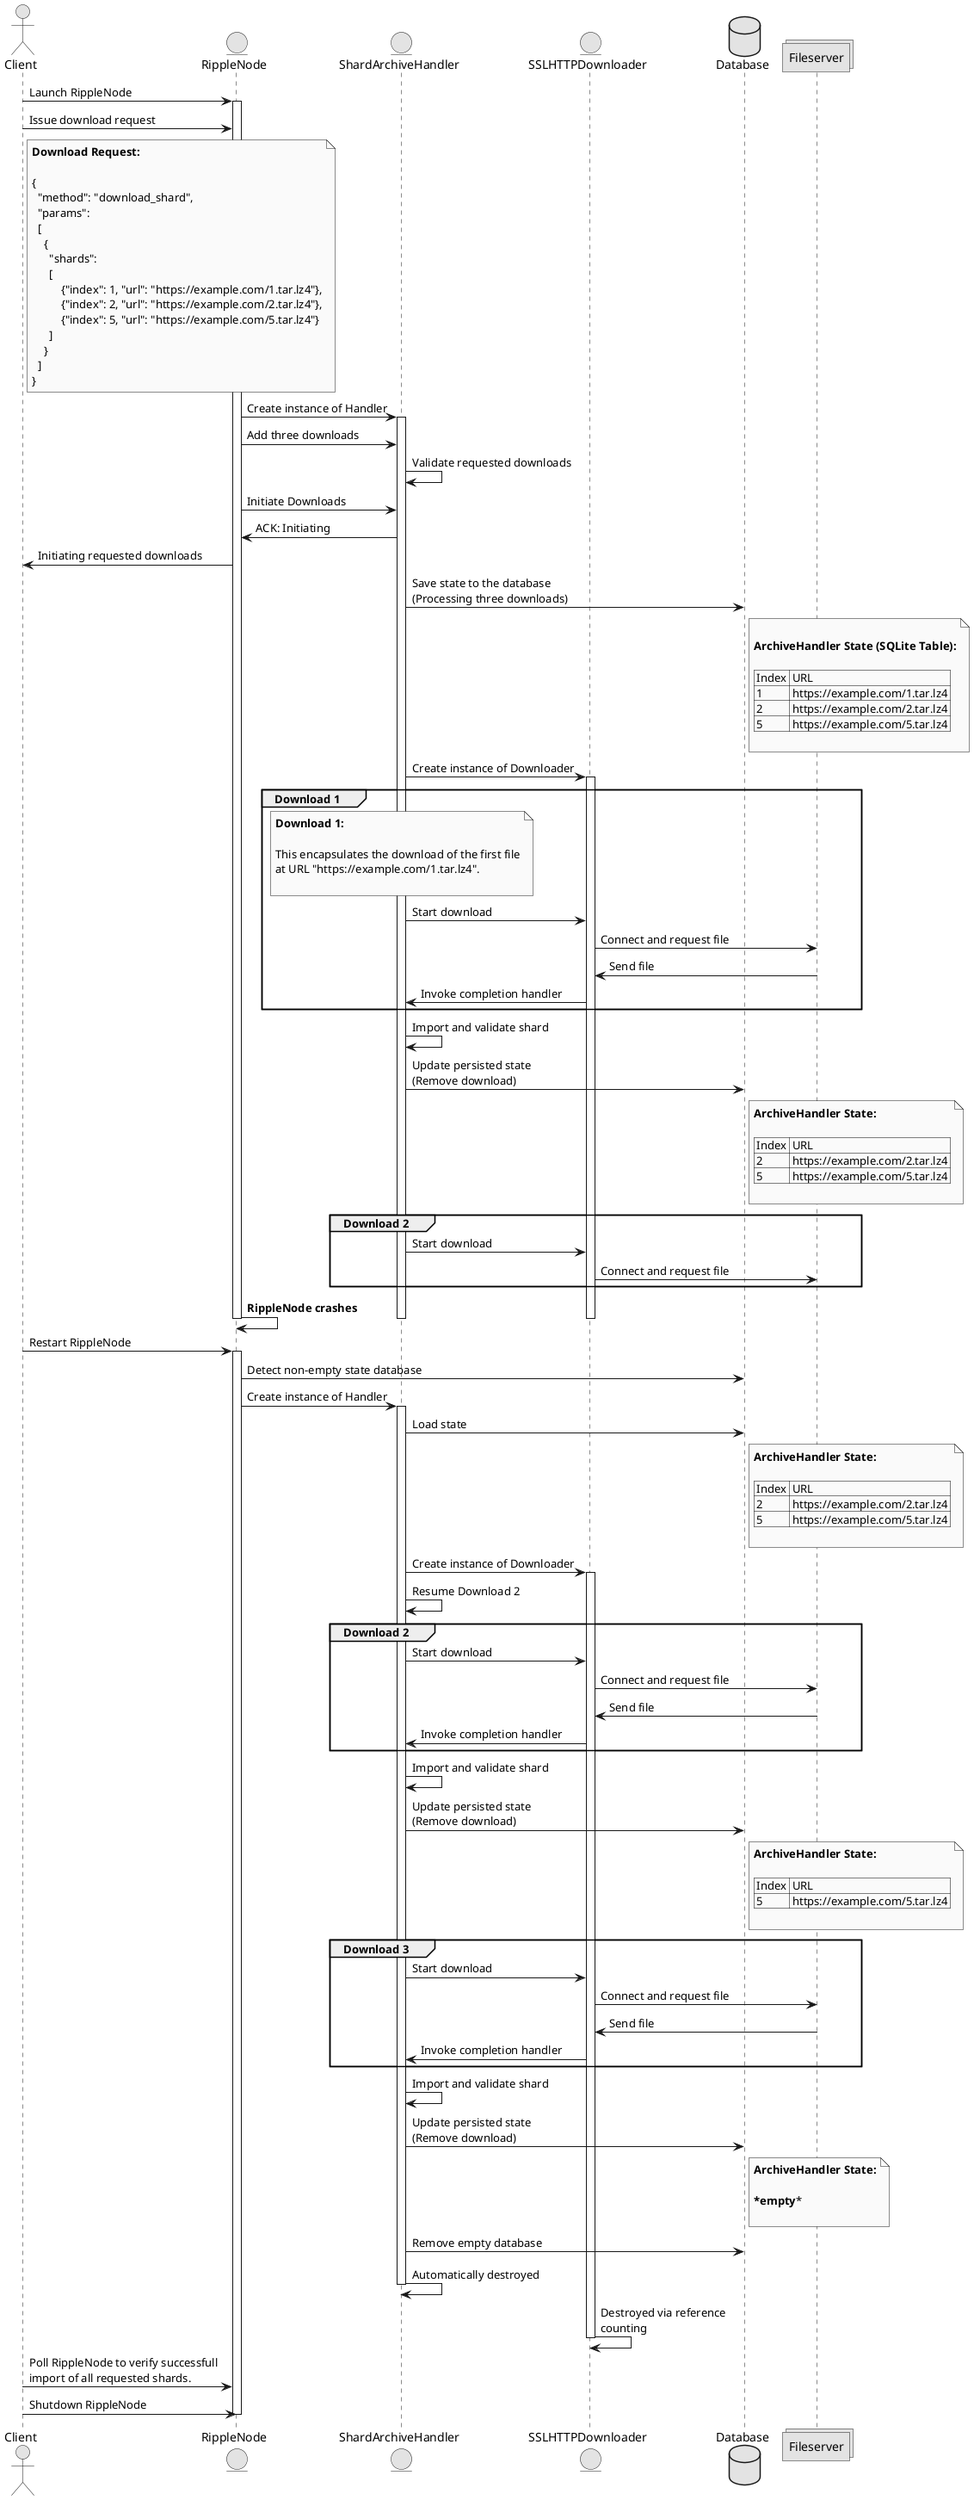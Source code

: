 @startuml


skinparam shadowing false

/'
skinparam sequence {
	ArrowColor #e1e4e8
	ActorBorderColor #e1e4e8
	DatabaseBorderColor #e1e4e8
	LifeLineBorderColor Black
	LifeLineBackgroundColor #d3d6d9

	ParticipantBorderColor DeepSkyBlue
	ParticipantBackgroundColor DodgerBlue
	ParticipantFontName Impact
	ParticipantFontSize 17
	ParticipantFontColor #A9DCDF

  NoteBackgroundColor #6a737d

	ActorBackgroundColor #f6f8fa
	ActorFontColor #6a737d
	ActorFontSize 17
	ActorFontName Aapex

	EntityBackgroundColor #f6f8fa
	EntityFontColor #6a737d
	EntityFontSize 17
	EntityFontName Aapex

	DatabaseBackgroundColor #f6f8fa
	DatabaseFontColor #6a737d
	DatabaseFontSize 17
	DatabaseFontName Aapex

	CollectionsBackgroundColor #f6f8fa
	ActorFontColor #6a737d
	ActorFontSize 17
	ActorFontName Aapex
}

skinparam note {
  BackgroundColor #fafbfc
  BorderColor #e1e4e8
}
'/

skinparam monochrome true

actor Client as c
entity RippleNode as rn
entity ShardArchiveHandler as sa
entity SSLHTTPDownloader as d
database Database as db
collections Fileserver as s

c -> rn: Launch RippleNode
activate rn

c -> rn: Issue download request

note right of c
  **Download Request:**

  {
    "method": "download_shard",
    "params":
    [
      {
        "shards":
        [
            {"index": 1, "url": "https://example.com/1.tar.lz4"},
            {"index": 2, "url": "https://example.com/2.tar.lz4"},
            {"index": 5, "url": "https://example.com/5.tar.lz4"}
        ]
      }
    ]
  }
end note

rn -> sa: Create instance of Handler
activate sa

rn -> sa: Add three downloads
sa -> sa: Validate requested downloads

rn -> sa: Initiate Downloads
sa -> rn: ACK: Initiating
rn -> c: Initiating requested downloads

sa -> db: Save state to the database\n(Processing three downloads)

note right of db

  **ArchiveHandler State (SQLite Table):**

  | Index | URL                           |
  | 1     | https://example.com/1.tar.lz4 |
  | 2     | https://example.com/2.tar.lz4 |
  | 5     | https://example.com/5.tar.lz4 |

end note

sa -> d: Create instance of Downloader
activate d

group Download 1

  note over sa
    **Download 1:**

    This encapsulates the download of the first file
    at URL "https://example.com/1.tar.lz4".

  end note

  sa -> d: Start download

  d -> s: Connect and request file
  s -> d: Send file
  d -> sa: Invoke completion handler

end

sa -> sa: Import and validate shard

sa -> db: Update persisted state\n(Remove download)

note right of db
  **ArchiveHandler State:**

  | Index | URL                           |
  | 2     | https://example.com/2.tar.lz4 |
  | 5     | https://example.com/5.tar.lz4 |

end note

group Download 2

  sa -> d: Start download

  d -> s: Connect and request file

end

rn -> rn: **RippleNode crashes**

deactivate sa
deactivate rn
deactivate d

c -> rn: Restart RippleNode
activate rn

rn -> db: Detect non-empty state database

rn -> sa: Create instance of Handler
activate sa

sa -> db: Load state

note right of db
  **ArchiveHandler State:**

  | Index | URL                           |
  | 2     | https://example.com/2.tar.lz4 |
  | 5     | https://example.com/5.tar.lz4 |

end note

sa -> d: Create instance of Downloader
activate d

sa -> sa: Resume Download 2

group Download 2

  sa -> d: Start download

  d -> s: Connect and request file
  s -> d: Send file
  d -> sa: Invoke completion handler

end

sa -> sa: Import and validate shard

sa -> db: Update persisted state \n(Remove download)

note right of db
  **ArchiveHandler State:**

  | Index | URL                           |
  | 5     | https://example.com/5.tar.lz4 |

end note

group Download 3

  sa -> d: Start download

  d -> s: Connect and request file
  s -> d: Send file
  d -> sa: Invoke completion handler

end

sa -> sa: Import and validate shard

sa -> db: Update persisted state \n(Remove download)

note right of db
  **ArchiveHandler State:**

  ***empty***

end note

sa -> db: Remove empty database

sa -> sa: Automatically destroyed
deactivate sa

d -> d: Destroyed via reference\ncounting
deactivate d

c -> rn: Poll RippleNode to verify successfull\nimport of all requested shards.
c -> rn: Shutdown RippleNode

deactivate rn

@enduml
